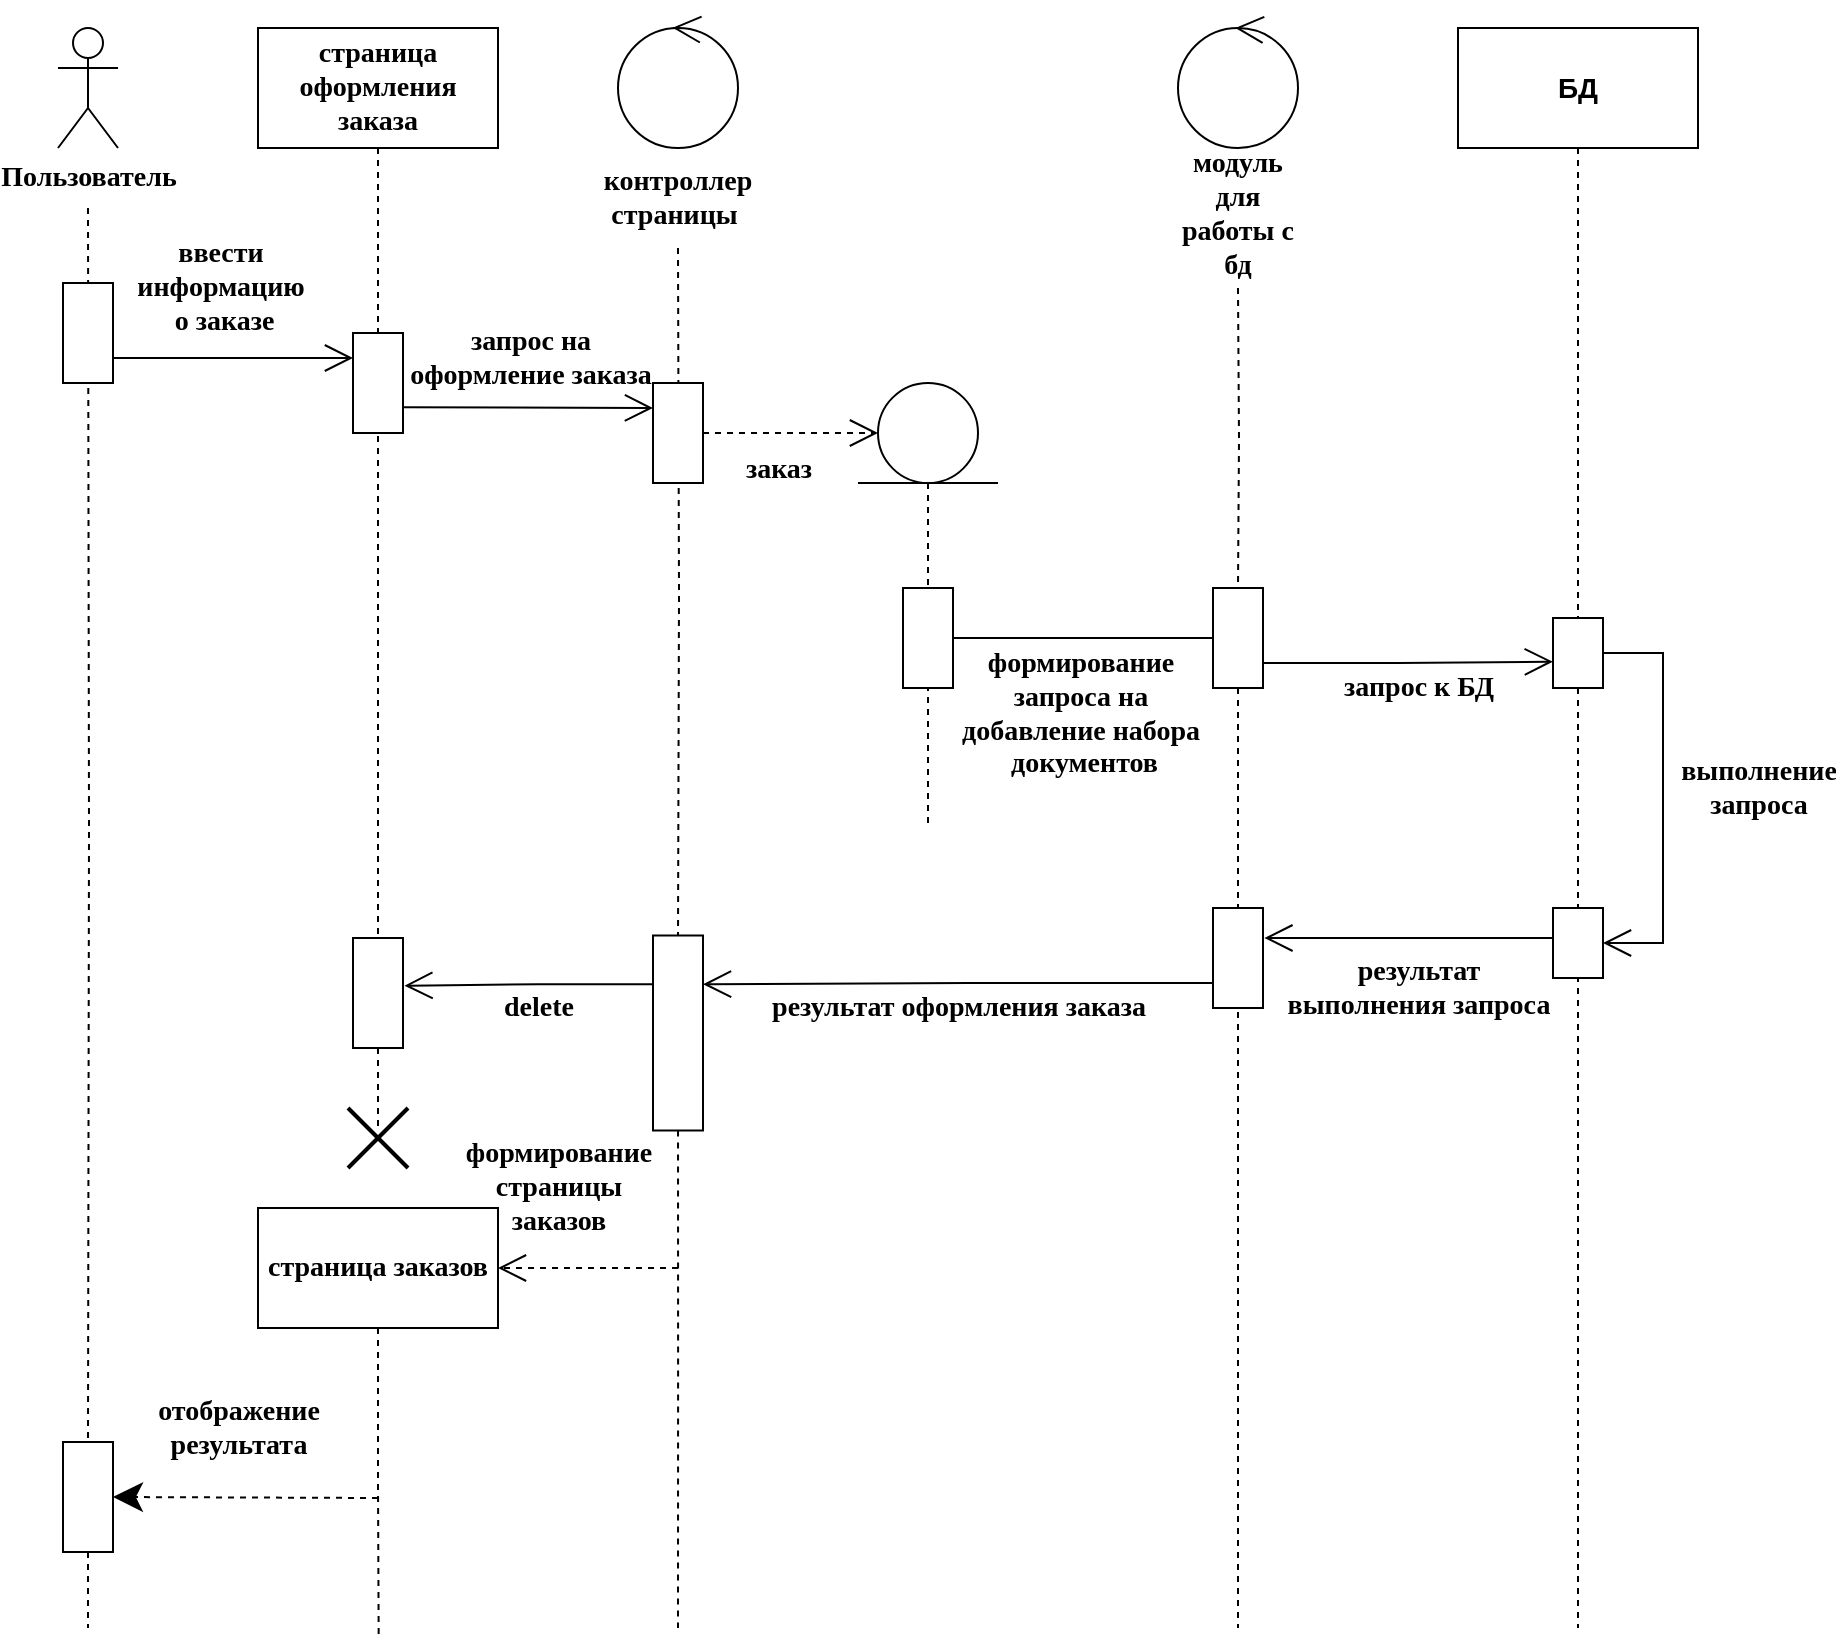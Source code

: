 <mxfile version="17.4.5" type="device"><diagram id="fLpMSVebgl40Ps6qI0sM" name="Page-1"><mxGraphModel dx="1447" dy="755" grid="1" gridSize="10" guides="1" tooltips="1" connect="1" arrows="1" fold="1" page="1" pageScale="1" pageWidth="2336" pageHeight="1654" math="0" shadow="0"><root><mxCell id="0"/><mxCell id="1" parent="0"/><mxCell id="WnyRg5-pZBOEVQRQJYbf-41" value="" style="edgeStyle=orthogonalEdgeStyle;rounded=0;orthogonalLoop=1;jettySize=auto;html=1;endArrow=none;endFill=0;endSize=12;dashed=1;" parent="1" target="WnyRg5-pZBOEVQRQJYbf-40" edge="1"><mxGeometry relative="1" as="geometry"><mxPoint x="550" y="690" as="targetPoint"/><mxPoint x="550" y="190" as="sourcePoint"/></mxGeometry></mxCell><mxCell id="WnyRg5-pZBOEVQRQJYbf-47" value="" style="edgeStyle=orthogonalEdgeStyle;rounded=0;orthogonalLoop=1;jettySize=auto;html=1;dashed=1;endArrow=none;endFill=0;" parent="1" source="WnyRg5-pZBOEVQRQJYbf-5" target="WnyRg5-pZBOEVQRQJYbf-46" edge="1"><mxGeometry relative="1" as="geometry"><mxPoint x="400" y="690" as="targetPoint"/><mxPoint x="400" y="140" as="sourcePoint"/></mxGeometry></mxCell><mxCell id="WnyRg5-pZBOEVQRQJYbf-57" value="" style="edgeStyle=orthogonalEdgeStyle;rounded=0;orthogonalLoop=1;jettySize=auto;html=1;dashed=1;endArrow=none;endFill=0;" parent="1" target="WnyRg5-pZBOEVQRQJYbf-56" edge="1"><mxGeometry relative="1" as="geometry"><mxPoint x="255" y="880" as="targetPoint"/><mxPoint x="255" y="170" as="sourcePoint"/><Array as="points"/></mxGeometry></mxCell><mxCell id="WnyRg5-pZBOEVQRQJYbf-4" style="edgeStyle=orthogonalEdgeStyle;rounded=0;orthogonalLoop=1;jettySize=auto;html=1;dashed=1;endArrow=none;endFill=0;startArrow=none;" parent="1" source="WnyRg5-pZBOEVQRQJYbf-56" edge="1"><mxGeometry relative="1" as="geometry"><mxPoint x="255" y="880" as="targetPoint"/><mxPoint x="255" y="160" as="sourcePoint"/><Array as="points"><mxPoint x="255" y="880"/></Array></mxGeometry></mxCell><mxCell id="WnyRg5-pZBOEVQRQJYbf-1" value="&lt;font face=&quot;Times New Roman&quot; size=&quot;1&quot;&gt;&lt;b style=&quot;font-size: 14px&quot;&gt;Пользователь&lt;/b&gt;&lt;/font&gt;" style="shape=umlActor;verticalLabelPosition=bottom;verticalAlign=top;html=1;outlineConnect=0;" parent="1" vertex="1"><mxGeometry x="240" y="80" width="30" height="60" as="geometry"/></mxCell><mxCell id="WnyRg5-pZBOEVQRQJYbf-6" style="edgeStyle=orthogonalEdgeStyle;rounded=0;orthogonalLoop=1;jettySize=auto;html=1;dashed=1;endArrow=none;endFill=0;startArrow=none;" parent="1" source="WnyRg5-pZBOEVQRQJYbf-46" edge="1"><mxGeometry relative="1" as="geometry"><mxPoint x="400" y="630" as="targetPoint"/></mxGeometry></mxCell><mxCell id="WnyRg5-pZBOEVQRQJYbf-5" value="&lt;font face=&quot;Times New Roman&quot; size=&quot;1&quot;&gt;&lt;b style=&quot;font-size: 14px&quot;&gt;страница оформления заказа&lt;/b&gt;&lt;/font&gt;" style="rounded=0;whiteSpace=wrap;html=1;" parent="1" vertex="1"><mxGeometry x="340" y="80" width="120" height="60" as="geometry"/></mxCell><mxCell id="WnyRg5-pZBOEVQRQJYbf-10" style="edgeStyle=orthogonalEdgeStyle;rounded=0;orthogonalLoop=1;jettySize=auto;html=1;endArrow=none;endFill=0;endSize=12;dashed=1;startArrow=none;" parent="1" source="WnyRg5-pZBOEVQRQJYbf-40" edge="1"><mxGeometry relative="1" as="geometry"><mxPoint x="550" y="880" as="targetPoint"/><mxPoint x="550" y="190" as="sourcePoint"/></mxGeometry></mxCell><mxCell id="WnyRg5-pZBOEVQRQJYbf-7" value="&lt;font style=&quot;font-size: 14px&quot; face=&quot;Times New Roman&quot;&gt;&lt;b&gt;контроллер страницы&amp;nbsp;&lt;/b&gt;&lt;/font&gt;" style="ellipse;whiteSpace=wrap;html=1;aspect=fixed;spacingTop=110;" parent="1" vertex="1"><mxGeometry x="520" y="80" width="60" height="60" as="geometry"/></mxCell><mxCell id="WnyRg5-pZBOEVQRQJYbf-9" value="" style="endArrow=open;html=1;rounded=0;exitX=0.5;exitY=0;exitDx=0;exitDy=0;entryX=0.455;entryY=-0.003;entryDx=0;entryDy=0;entryPerimeter=0;endFill=0;endSize=12;" parent="1" source="WnyRg5-pZBOEVQRQJYbf-7" target="WnyRg5-pZBOEVQRQJYbf-7" edge="1"><mxGeometry width="50" height="50" relative="1" as="geometry"><mxPoint x="460" y="150" as="sourcePoint"/><mxPoint x="510" y="100" as="targetPoint"/></mxGeometry></mxCell><mxCell id="WnyRg5-pZBOEVQRQJYbf-11" style="edgeStyle=orthogonalEdgeStyle;rounded=0;orthogonalLoop=1;jettySize=auto;html=1;endArrow=none;endFill=0;endSize=12;dashed=1;startArrow=none;" parent="1" source="WnyRg5-pZBOEVQRQJYbf-28" edge="1"><mxGeometry relative="1" as="geometry"><mxPoint x="830" y="880" as="targetPoint"/><mxPoint x="830" y="190" as="sourcePoint"/></mxGeometry></mxCell><mxCell id="WnyRg5-pZBOEVQRQJYbf-12" value="&lt;font style=&quot;font-size: 14px&quot; face=&quot;Times New Roman&quot;&gt;&lt;b&gt;&lt;br&gt;модуль для работы с бд&lt;/b&gt;&lt;/font&gt;" style="ellipse;whiteSpace=wrap;html=1;aspect=fixed;spacingTop=110;" parent="1" vertex="1"><mxGeometry x="800" y="80" width="60" height="60" as="geometry"/></mxCell><mxCell id="WnyRg5-pZBOEVQRQJYbf-13" value="" style="endArrow=open;html=1;rounded=0;exitX=0.5;exitY=0;exitDx=0;exitDy=0;entryX=0.455;entryY=-0.003;entryDx=0;entryDy=0;entryPerimeter=0;endFill=0;endSize=12;" parent="1" edge="1"><mxGeometry width="50" height="50" relative="1" as="geometry"><mxPoint x="831.35" y="80.18" as="sourcePoint"/><mxPoint x="828.65" y="80" as="targetPoint"/></mxGeometry></mxCell><mxCell id="WnyRg5-pZBOEVQRQJYbf-31" style="edgeStyle=orthogonalEdgeStyle;rounded=0;orthogonalLoop=1;jettySize=auto;html=1;endArrow=none;endFill=0;endSize=12;startArrow=none;dashed=1;exitX=1;exitY=0.5;exitDx=0;exitDy=0;" parent="1" source="WnyRg5-pZBOEVQRQJYbf-32" edge="1"><mxGeometry relative="1" as="geometry"><mxPoint x="1000" y="880" as="targetPoint"/><mxPoint x="990" y="490" as="sourcePoint"/><Array as="points"/></mxGeometry></mxCell><mxCell id="WnyRg5-pZBOEVQRQJYbf-14" value="&lt;font style=&quot;font-size: 14px&quot;&gt;&lt;b&gt;БД&lt;/b&gt;&lt;/font&gt;" style="rounded=0;whiteSpace=wrap;html=1;" parent="1" vertex="1"><mxGeometry x="940" y="80" width="120" height="60" as="geometry"/></mxCell><mxCell id="WnyRg5-pZBOEVQRQJYbf-17" value="" style="rounded=0;whiteSpace=wrap;html=1;rotation=90;" parent="1" vertex="1"><mxGeometry x="375" y="245" width="50" height="25" as="geometry"/></mxCell><mxCell id="WnyRg5-pZBOEVQRQJYbf-18" value="" style="endArrow=open;html=1;rounded=0;endSize=12;exitX=0.75;exitY=0;exitDx=0;exitDy=0;entryX=0.25;entryY=1;entryDx=0;entryDy=0;endFill=0;" parent="1" source="WnyRg5-pZBOEVQRQJYbf-15" target="WnyRg5-pZBOEVQRQJYbf-17" edge="1"><mxGeometry width="50" height="50" relative="1" as="geometry"><mxPoint x="390" y="280" as="sourcePoint"/><mxPoint x="440" y="230" as="targetPoint"/></mxGeometry></mxCell><mxCell id="WnyRg5-pZBOEVQRQJYbf-19" value="&lt;font style=&quot;font-size: 14px&quot; face=&quot;Times New Roman&quot;&gt;&lt;b&gt;ввести &lt;br&gt;информацию&lt;br&gt;&amp;nbsp;о заказе&lt;/b&gt;&lt;/font&gt;" style="edgeLabel;html=1;align=center;verticalAlign=middle;resizable=0;points=[];" parent="WnyRg5-pZBOEVQRQJYbf-18" vertex="1" connectable="0"><mxGeometry x="-0.434" y="-2" relative="1" as="geometry"><mxPoint x="19" y="-37" as="offset"/></mxGeometry></mxCell><mxCell id="WnyRg5-pZBOEVQRQJYbf-25" value="&lt;font style=&quot;font-size: 14px&quot; face=&quot;Times New Roman&quot;&gt;&lt;b&gt;заказ&lt;/b&gt;&lt;/font&gt;" style="edgeStyle=orthogonalEdgeStyle;rounded=0;orthogonalLoop=1;jettySize=auto;html=1;exitX=0.5;exitY=0;exitDx=0;exitDy=0;entryX=0;entryY=0.5;entryDx=0;entryDy=0;endArrow=open;endFill=0;endSize=12;dashed=1;" parent="1" source="WnyRg5-pZBOEVQRQJYbf-20" target="WnyRg5-pZBOEVQRQJYbf-23" edge="1"><mxGeometry x="-0.143" y="-17" relative="1" as="geometry"><mxPoint y="1" as="offset"/></mxGeometry></mxCell><mxCell id="WnyRg5-pZBOEVQRQJYbf-20" value="" style="rounded=0;whiteSpace=wrap;html=1;rotation=90;" parent="1" vertex="1"><mxGeometry x="525" y="270" width="50" height="25" as="geometry"/></mxCell><mxCell id="WnyRg5-pZBOEVQRQJYbf-21" value="" style="endArrow=open;html=1;rounded=0;endSize=12;exitX=0.743;exitY=-0.009;exitDx=0;exitDy=0;entryX=0.25;entryY=1;entryDx=0;entryDy=0;endFill=0;exitPerimeter=0;" parent="1" target="WnyRg5-pZBOEVQRQJYbf-20" edge="1" source="WnyRg5-pZBOEVQRQJYbf-17"><mxGeometry width="50" height="50" relative="1" as="geometry"><mxPoint x="410.0" y="269.26" as="sourcePoint"/><mxPoint x="530" y="269.26" as="targetPoint"/></mxGeometry></mxCell><mxCell id="WnyRg5-pZBOEVQRQJYbf-22" value="&lt;font style=&quot;font-size: 14px&quot; face=&quot;Times New Roman&quot;&gt;&lt;b&gt;запрос на &lt;br&gt;оформление заказа&lt;/b&gt;&lt;/font&gt;" style="edgeLabel;html=1;align=center;verticalAlign=middle;resizable=0;points=[];" parent="WnyRg5-pZBOEVQRQJYbf-21" vertex="1" connectable="0"><mxGeometry x="-0.434" y="-2" relative="1" as="geometry"><mxPoint x="28" y="-27" as="offset"/></mxGeometry></mxCell><mxCell id="WnyRg5-pZBOEVQRQJYbf-26" style="edgeStyle=orthogonalEdgeStyle;rounded=0;orthogonalLoop=1;jettySize=auto;html=1;exitX=0.5;exitY=1;exitDx=0;exitDy=0;dashed=1;endArrow=none;endFill=0;endSize=12;startArrow=none;" parent="1" source="WnyRg5-pZBOEVQRQJYbf-27" edge="1"><mxGeometry relative="1" as="geometry"><mxPoint x="675" y="480" as="targetPoint"/><Array as="points"><mxPoint x="675" y="385"/><mxPoint x="675" y="480"/></Array></mxGeometry></mxCell><mxCell id="WnyRg5-pZBOEVQRQJYbf-23" value="" style="ellipse;whiteSpace=wrap;html=1;aspect=fixed;" parent="1" vertex="1"><mxGeometry x="650" y="257.5" width="50" height="50" as="geometry"/></mxCell><mxCell id="WnyRg5-pZBOEVQRQJYbf-24" value="" style="endArrow=none;html=1;rounded=0;endSize=12;" parent="1" edge="1"><mxGeometry width="50" height="50" relative="1" as="geometry"><mxPoint x="640" y="307.5" as="sourcePoint"/><mxPoint x="710" y="307.5" as="targetPoint"/></mxGeometry></mxCell><mxCell id="WnyRg5-pZBOEVQRQJYbf-30" value="&lt;font face=&quot;Times New Roman&quot; style=&quot;font-size: 14px&quot;&gt;&lt;b&gt;формирование &lt;br&gt;запроса на &lt;br&gt;добавление набора&lt;br&gt;&amp;nbsp;документов&lt;/b&gt;&lt;/font&gt;" style="edgeStyle=orthogonalEdgeStyle;rounded=0;orthogonalLoop=1;jettySize=auto;html=1;exitX=0.5;exitY=0;exitDx=0;exitDy=0;entryX=0.5;entryY=1;entryDx=0;entryDy=0;endArrow=none;endFill=0;endSize=12;" parent="1" source="WnyRg5-pZBOEVQRQJYbf-27" target="WnyRg5-pZBOEVQRQJYbf-28" edge="1"><mxGeometry x="-0.038" y="-37" relative="1" as="geometry"><Array as="points"><mxPoint x="688" y="385"/></Array><mxPoint x="1" y="1" as="offset"/></mxGeometry></mxCell><mxCell id="WnyRg5-pZBOEVQRQJYbf-35" value="&lt;font style=&quot;font-size: 14px&quot; face=&quot;Times New Roman&quot;&gt;&lt;b&gt;запрос к БД&lt;/b&gt;&lt;/font&gt;" style="edgeStyle=orthogonalEdgeStyle;rounded=0;orthogonalLoop=1;jettySize=auto;html=1;exitX=0.75;exitY=0;exitDx=0;exitDy=0;entryX=0.624;entryY=1.003;entryDx=0;entryDy=0;entryPerimeter=0;endArrow=open;endFill=0;endSize=12;" parent="1" source="WnyRg5-pZBOEVQRQJYbf-28" target="WnyRg5-pZBOEVQRQJYbf-32" edge="1"><mxGeometry x="0.068" y="-13" relative="1" as="geometry"><Array as="points"><mxPoint x="910" y="397"/></Array><mxPoint as="offset"/></mxGeometry></mxCell><mxCell id="WnyRg5-pZBOEVQRQJYbf-28" value="" style="rounded=0;whiteSpace=wrap;html=1;rotation=90;" parent="1" vertex="1"><mxGeometry x="805" y="372.5" width="50" height="25" as="geometry"/></mxCell><mxCell id="WnyRg5-pZBOEVQRQJYbf-29" value="" style="edgeStyle=orthogonalEdgeStyle;rounded=0;orthogonalLoop=1;jettySize=auto;html=1;endArrow=none;endFill=0;endSize=12;dashed=1;" parent="1" target="WnyRg5-pZBOEVQRQJYbf-28" edge="1"><mxGeometry relative="1" as="geometry"><mxPoint x="830" y="561.538" as="targetPoint"/><mxPoint x="830" y="210" as="sourcePoint"/></mxGeometry></mxCell><mxCell id="WnyRg5-pZBOEVQRQJYbf-37" value="&lt;font style=&quot;font-size: 14px&quot; face=&quot;Times New Roman&quot;&gt;&lt;b&gt;выполнение&lt;br&gt;запроса&lt;/b&gt;&lt;/font&gt;" style="edgeStyle=orthogonalEdgeStyle;rounded=0;orthogonalLoop=1;jettySize=auto;html=1;exitX=0.5;exitY=0;exitDx=0;exitDy=0;entryX=0.5;entryY=0;entryDx=0;entryDy=0;endArrow=open;endFill=0;endSize=12;" parent="1" source="WnyRg5-pZBOEVQRQJYbf-32" target="WnyRg5-pZBOEVQRQJYbf-36" edge="1"><mxGeometry x="-0.049" y="47" relative="1" as="geometry"><mxPoint as="offset"/></mxGeometry></mxCell><mxCell id="WnyRg5-pZBOEVQRQJYbf-32" value="" style="rounded=0;whiteSpace=wrap;html=1;rotation=90;" parent="1" vertex="1"><mxGeometry x="982.5" y="380" width="35" height="25" as="geometry"/></mxCell><mxCell id="WnyRg5-pZBOEVQRQJYbf-33" value="" style="edgeStyle=orthogonalEdgeStyle;rounded=0;orthogonalLoop=1;jettySize=auto;html=1;exitX=0.5;exitY=1;exitDx=0;exitDy=0;endArrow=none;endFill=0;endSize=12;dashed=1;" parent="1" source="WnyRg5-pZBOEVQRQJYbf-14" target="WnyRg5-pZBOEVQRQJYbf-32" edge="1"><mxGeometry relative="1" as="geometry"><mxPoint x="1000" y="702" as="targetPoint"/><mxPoint x="1000" y="140" as="sourcePoint"/></mxGeometry></mxCell><mxCell id="WnyRg5-pZBOEVQRQJYbf-39" value="&lt;font style=&quot;font-size: 14px&quot; face=&quot;Times New Roman&quot;&gt;&lt;b&gt;результат &lt;br&gt;выполнения запроса&lt;/b&gt;&lt;/font&gt;" style="edgeStyle=orthogonalEdgeStyle;rounded=0;orthogonalLoop=1;jettySize=auto;html=1;exitX=0.5;exitY=1;exitDx=0;exitDy=0;endArrow=open;endFill=0;endSize=12;entryX=0.308;entryY=-0.028;entryDx=0;entryDy=0;entryPerimeter=0;" parent="1" source="WnyRg5-pZBOEVQRQJYbf-36" target="WnyRg5-pZBOEVQRQJYbf-38" edge="1"><mxGeometry x="-0.049" y="25" relative="1" as="geometry"><mxPoint x="870" y="538" as="targetPoint"/><Array as="points"><mxPoint x="988" y="535"/><mxPoint x="843" y="535"/></Array><mxPoint as="offset"/></mxGeometry></mxCell><mxCell id="WnyRg5-pZBOEVQRQJYbf-45" value="&lt;font style=&quot;font-size: 14px&quot; face=&quot;Times New Roman&quot;&gt;&lt;b&gt;результат оформления заказа&lt;/b&gt;&lt;/font&gt;" style="edgeStyle=orthogonalEdgeStyle;rounded=0;orthogonalLoop=1;jettySize=auto;html=1;exitX=0.75;exitY=1;exitDx=0;exitDy=0;entryX=0.25;entryY=0;entryDx=0;entryDy=0;endArrow=open;endFill=0;endSize=12;" parent="1" source="WnyRg5-pZBOEVQRQJYbf-38" target="WnyRg5-pZBOEVQRQJYbf-40" edge="1"><mxGeometry x="0.002" y="12" relative="1" as="geometry"><mxPoint as="offset"/></mxGeometry></mxCell><mxCell id="WnyRg5-pZBOEVQRQJYbf-38" value="" style="rounded=0;whiteSpace=wrap;html=1;rotation=90;" parent="1" vertex="1"><mxGeometry x="805" y="532.5" width="50" height="25" as="geometry"/></mxCell><mxCell id="WnyRg5-pZBOEVQRQJYbf-48" value="&lt;font style=&quot;font-size: 14px&quot; face=&quot;Times New Roman&quot;&gt;&lt;b&gt;delete&lt;/b&gt;&lt;/font&gt;" style="edgeStyle=orthogonalEdgeStyle;rounded=0;orthogonalLoop=1;jettySize=auto;html=1;exitX=0.25;exitY=1;exitDx=0;exitDy=0;entryX=0.434;entryY=-0.029;entryDx=0;entryDy=0;entryPerimeter=0;endArrow=open;endFill=0;endSize=12;" parent="1" source="WnyRg5-pZBOEVQRQJYbf-40" target="WnyRg5-pZBOEVQRQJYbf-46" edge="1"><mxGeometry x="-0.068" y="11" relative="1" as="geometry"><mxPoint as="offset"/></mxGeometry></mxCell><mxCell id="WnyRg5-pZBOEVQRQJYbf-40" value="" style="rounded=0;whiteSpace=wrap;html=1;rotation=90;" parent="1" vertex="1"><mxGeometry x="501.25" y="570" width="97.5" height="25" as="geometry"/></mxCell><mxCell id="WnyRg5-pZBOEVQRQJYbf-36" value="" style="rounded=0;whiteSpace=wrap;html=1;rotation=90;" parent="1" vertex="1"><mxGeometry x="982.5" y="525" width="35" height="25" as="geometry"/></mxCell><mxCell id="WnyRg5-pZBOEVQRQJYbf-27" value="" style="rounded=0;whiteSpace=wrap;html=1;rotation=90;" parent="1" vertex="1"><mxGeometry x="650" y="372.5" width="50" height="25" as="geometry"/></mxCell><mxCell id="WnyRg5-pZBOEVQRQJYbf-43" value="" style="edgeStyle=orthogonalEdgeStyle;rounded=0;orthogonalLoop=1;jettySize=auto;html=1;exitX=0.5;exitY=1;exitDx=0;exitDy=0;dashed=1;endArrow=none;endFill=0;endSize=12;" parent="1" source="WnyRg5-pZBOEVQRQJYbf-23" target="WnyRg5-pZBOEVQRQJYbf-27" edge="1"><mxGeometry relative="1" as="geometry"><mxPoint x="675" y="440" as="targetPoint"/><mxPoint x="675" y="307.5" as="sourcePoint"/></mxGeometry></mxCell><mxCell id="WnyRg5-pZBOEVQRQJYbf-46" value="" style="rounded=0;whiteSpace=wrap;html=1;rotation=90;" parent="1" vertex="1"><mxGeometry x="372.5" y="550" width="55" height="25" as="geometry"/></mxCell><mxCell id="WnyRg5-pZBOEVQRQJYbf-49" value="" style="endArrow=none;html=1;rounded=0;endSize=12;strokeWidth=2;" parent="1" edge="1"><mxGeometry width="50" height="50" relative="1" as="geometry"><mxPoint x="385" y="650" as="sourcePoint"/><mxPoint x="415" y="620" as="targetPoint"/></mxGeometry></mxCell><mxCell id="WnyRg5-pZBOEVQRQJYbf-50" value="" style="endArrow=none;html=1;rounded=0;endSize=12;strokeWidth=2;" parent="1" edge="1"><mxGeometry width="50" height="50" relative="1" as="geometry"><mxPoint x="415" y="650" as="sourcePoint"/><mxPoint x="385" y="620" as="targetPoint"/></mxGeometry></mxCell><mxCell id="WnyRg5-pZBOEVQRQJYbf-53" style="edgeStyle=orthogonalEdgeStyle;rounded=0;orthogonalLoop=1;jettySize=auto;html=1;exitX=0.5;exitY=1;exitDx=0;exitDy=0;dashed=1;endArrow=none;endFill=0;endSize=12;strokeWidth=1;" parent="1" source="WnyRg5-pZBOEVQRQJYbf-51" edge="1"><mxGeometry relative="1" as="geometry"><mxPoint x="400.333" y="884" as="targetPoint"/></mxGeometry></mxCell><mxCell id="WnyRg5-pZBOEVQRQJYbf-52" value="" style="endArrow=open;html=1;rounded=0;endSize=12;strokeWidth=1;entryX=1;entryY=0.5;entryDx=0;entryDy=0;endFill=0;dashed=1;" parent="1" target="WnyRg5-pZBOEVQRQJYbf-51" edge="1"><mxGeometry width="50" height="50" relative="1" as="geometry"><mxPoint x="550" y="700" as="sourcePoint"/><mxPoint x="550" y="640" as="targetPoint"/></mxGeometry></mxCell><mxCell id="WnyRg5-pZBOEVQRQJYbf-59" value="&lt;font style=&quot;font-size: 14px&quot; face=&quot;Times New Roman&quot;&gt;&lt;b&gt;формирование &lt;br&gt;страницы &lt;br&gt;заказов&lt;/b&gt;&lt;/font&gt;" style="edgeLabel;html=1;align=center;verticalAlign=middle;resizable=0;points=[];" parent="WnyRg5-pZBOEVQRQJYbf-52" vertex="1" connectable="0"><mxGeometry x="-0.294" relative="1" as="geometry"><mxPoint x="-28" y="-40" as="offset"/></mxGeometry></mxCell><mxCell id="WnyRg5-pZBOEVQRQJYbf-51" value="&lt;font style=&quot;font-size: 14px&quot; face=&quot;Times New Roman&quot;&gt;&lt;b&gt;страница заказов&lt;/b&gt;&lt;/font&gt;" style="rounded=0;whiteSpace=wrap;html=1;" parent="1" vertex="1"><mxGeometry x="340" y="670" width="120" height="60" as="geometry"/></mxCell><mxCell id="WnyRg5-pZBOEVQRQJYbf-56" value="" style="rounded=0;whiteSpace=wrap;html=1;rotation=90;" parent="1" vertex="1"><mxGeometry x="227.5" y="802" width="55" height="25" as="geometry"/></mxCell><mxCell id="WnyRg5-pZBOEVQRQJYbf-58" value="&lt;font style=&quot;font-size: 14px&quot; face=&quot;Times New Roman&quot;&gt;&lt;b&gt;отображение&lt;br&gt;результата&lt;/b&gt;&lt;/font&gt;" style="endArrow=classic;html=1;rounded=0;dashed=1;endSize=12;strokeWidth=1;entryX=0.5;entryY=0;entryDx=0;entryDy=0;" parent="1" target="WnyRg5-pZBOEVQRQJYbf-56" edge="1"><mxGeometry x="0.059" y="-35" width="50" height="50" relative="1" as="geometry"><mxPoint x="400" y="815" as="sourcePoint"/><mxPoint x="390" y="750" as="targetPoint"/><mxPoint as="offset"/></mxGeometry></mxCell><mxCell id="WnyRg5-pZBOEVQRQJYbf-15" value="" style="rounded=0;whiteSpace=wrap;html=1;rotation=90;" parent="1" vertex="1"><mxGeometry x="230" y="220" width="50" height="25" as="geometry"/></mxCell></root></mxGraphModel></diagram></mxfile>